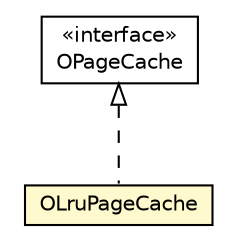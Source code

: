 #!/usr/local/bin/dot
#
# Class diagram 
# Generated by UMLGraph version R5_6-24-gf6e263 (http://www.umlgraph.org/)
#

digraph G {
	edge [fontname="Helvetica",fontsize=10,labelfontname="Helvetica",labelfontsize=10];
	node [fontname="Helvetica",fontsize=10,shape=plaintext];
	nodesep=0.25;
	ranksep=0.5;
	// com.orientechnologies.orient.core.storage.cache.pages.OLruPageCache
	c2358486 [label=<<table title="com.orientechnologies.orient.core.storage.cache.pages.OLruPageCache" border="0" cellborder="1" cellspacing="0" cellpadding="2" port="p" bgcolor="lemonChiffon" href="./OLruPageCache.html">
		<tr><td><table border="0" cellspacing="0" cellpadding="1">
<tr><td align="center" balign="center"> OLruPageCache </td></tr>
		</table></td></tr>
		</table>>, URL="./OLruPageCache.html", fontname="Helvetica", fontcolor="black", fontsize=10.0];
	// com.orientechnologies.orient.core.storage.cache.pages.OPageCache
	c2358487 [label=<<table title="com.orientechnologies.orient.core.storage.cache.pages.OPageCache" border="0" cellborder="1" cellspacing="0" cellpadding="2" port="p" href="./OPageCache.html">
		<tr><td><table border="0" cellspacing="0" cellpadding="1">
<tr><td align="center" balign="center"> &#171;interface&#187; </td></tr>
<tr><td align="center" balign="center"> OPageCache </td></tr>
		</table></td></tr>
		</table>>, URL="./OPageCache.html", fontname="Helvetica", fontcolor="black", fontsize=10.0];
	//com.orientechnologies.orient.core.storage.cache.pages.OLruPageCache implements com.orientechnologies.orient.core.storage.cache.pages.OPageCache
	c2358487:p -> c2358486:p [dir=back,arrowtail=empty,style=dashed];
}

